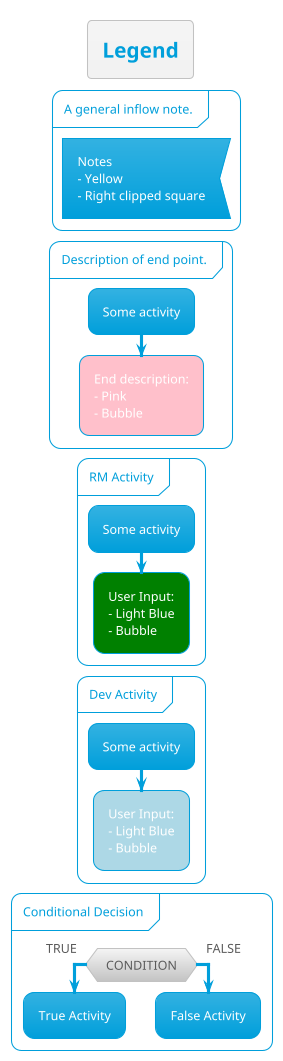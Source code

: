 @startuml
!theme bluegray
skinparam FooterFontColor black

title Legend

partition "A general inflow note." {
    :Notes\n- Yellow\n- Right clipped square<
    detach
}

partition "Description of end point." {
    :Some activity;
    #Pink:End description:\n- Pink\n- Bubble;
    detach
}

partition "RM Activity" {
    :Some activity;
    #Green:User Input:\n- Light Blue\n- Bubble;
    detach
}

partition "Dev Activity" {
    :Some activity;
    #LightBlue:User Input:\n- Light Blue\n- Bubble;
    detach
}

partition "Conditional Decision" {
    if (CONDITION) then (TRUE)
        :True Activity;
    else (FALSE)
        :False Activity;
    endif
    detach
}
  
@enduml